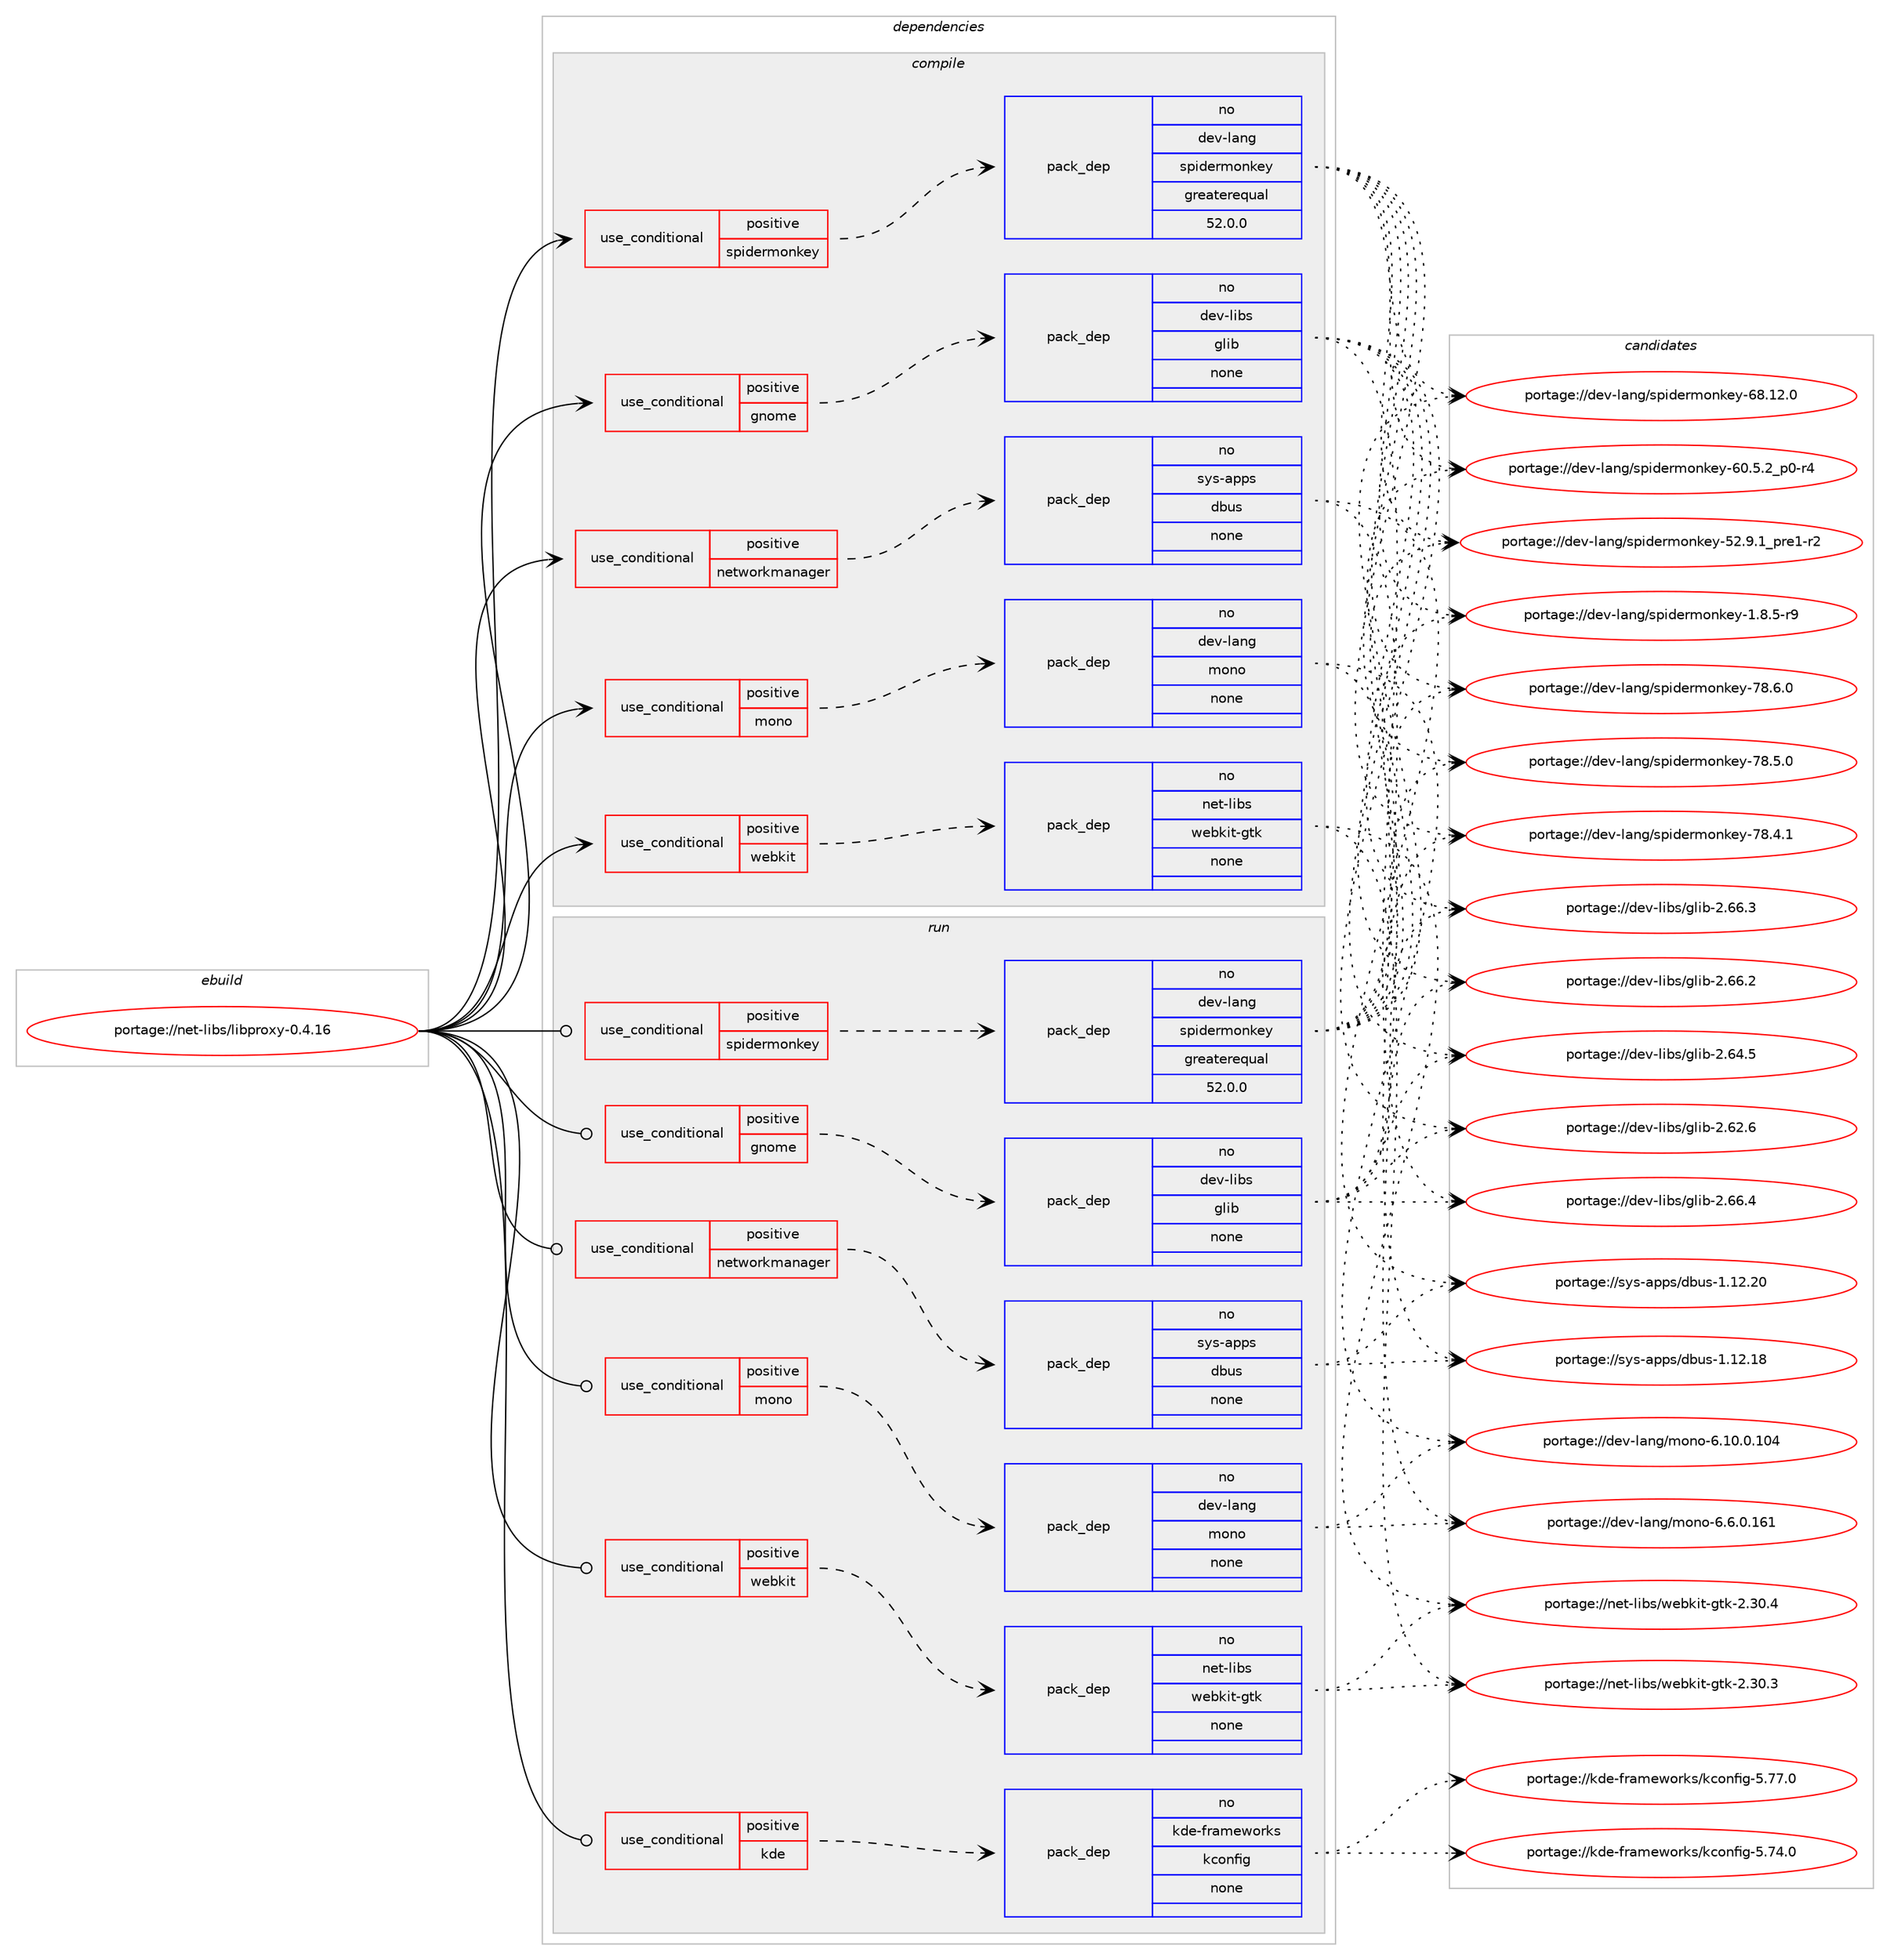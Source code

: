 digraph prolog {

# *************
# Graph options
# *************

newrank=true;
concentrate=true;
compound=true;
graph [rankdir=LR,fontname=Helvetica,fontsize=10,ranksep=1.5];#, ranksep=2.5, nodesep=0.2];
edge  [arrowhead=vee];
node  [fontname=Helvetica,fontsize=10];

# **********
# The ebuild
# **********

subgraph cluster_leftcol {
color=gray;
rank=same;
label=<<i>ebuild</i>>;
id [label="portage://net-libs/libproxy-0.4.16", color=red, width=4, href="../net-libs/libproxy-0.4.16.svg"];
}

# ****************
# The dependencies
# ****************

subgraph cluster_midcol {
color=gray;
label=<<i>dependencies</i>>;
subgraph cluster_compile {
fillcolor="#eeeeee";
style=filled;
label=<<i>compile</i>>;
subgraph cond3274 {
dependency11630 [label=<<TABLE BORDER="0" CELLBORDER="1" CELLSPACING="0" CELLPADDING="4"><TR><TD ROWSPAN="3" CELLPADDING="10">use_conditional</TD></TR><TR><TD>positive</TD></TR><TR><TD>gnome</TD></TR></TABLE>>, shape=none, color=red];
subgraph pack8239 {
dependency11631 [label=<<TABLE BORDER="0" CELLBORDER="1" CELLSPACING="0" CELLPADDING="4" WIDTH="220"><TR><TD ROWSPAN="6" CELLPADDING="30">pack_dep</TD></TR><TR><TD WIDTH="110">no</TD></TR><TR><TD>dev-libs</TD></TR><TR><TD>glib</TD></TR><TR><TD>none</TD></TR><TR><TD></TD></TR></TABLE>>, shape=none, color=blue];
}
dependency11630:e -> dependency11631:w [weight=20,style="dashed",arrowhead="vee"];
}
id:e -> dependency11630:w [weight=20,style="solid",arrowhead="vee"];
subgraph cond3275 {
dependency11632 [label=<<TABLE BORDER="0" CELLBORDER="1" CELLSPACING="0" CELLPADDING="4"><TR><TD ROWSPAN="3" CELLPADDING="10">use_conditional</TD></TR><TR><TD>positive</TD></TR><TR><TD>mono</TD></TR></TABLE>>, shape=none, color=red];
subgraph pack8240 {
dependency11633 [label=<<TABLE BORDER="0" CELLBORDER="1" CELLSPACING="0" CELLPADDING="4" WIDTH="220"><TR><TD ROWSPAN="6" CELLPADDING="30">pack_dep</TD></TR><TR><TD WIDTH="110">no</TD></TR><TR><TD>dev-lang</TD></TR><TR><TD>mono</TD></TR><TR><TD>none</TD></TR><TR><TD></TD></TR></TABLE>>, shape=none, color=blue];
}
dependency11632:e -> dependency11633:w [weight=20,style="dashed",arrowhead="vee"];
}
id:e -> dependency11632:w [weight=20,style="solid",arrowhead="vee"];
subgraph cond3276 {
dependency11634 [label=<<TABLE BORDER="0" CELLBORDER="1" CELLSPACING="0" CELLPADDING="4"><TR><TD ROWSPAN="3" CELLPADDING="10">use_conditional</TD></TR><TR><TD>positive</TD></TR><TR><TD>networkmanager</TD></TR></TABLE>>, shape=none, color=red];
subgraph pack8241 {
dependency11635 [label=<<TABLE BORDER="0" CELLBORDER="1" CELLSPACING="0" CELLPADDING="4" WIDTH="220"><TR><TD ROWSPAN="6" CELLPADDING="30">pack_dep</TD></TR><TR><TD WIDTH="110">no</TD></TR><TR><TD>sys-apps</TD></TR><TR><TD>dbus</TD></TR><TR><TD>none</TD></TR><TR><TD></TD></TR></TABLE>>, shape=none, color=blue];
}
dependency11634:e -> dependency11635:w [weight=20,style="dashed",arrowhead="vee"];
}
id:e -> dependency11634:w [weight=20,style="solid",arrowhead="vee"];
subgraph cond3277 {
dependency11636 [label=<<TABLE BORDER="0" CELLBORDER="1" CELLSPACING="0" CELLPADDING="4"><TR><TD ROWSPAN="3" CELLPADDING="10">use_conditional</TD></TR><TR><TD>positive</TD></TR><TR><TD>spidermonkey</TD></TR></TABLE>>, shape=none, color=red];
subgraph pack8242 {
dependency11637 [label=<<TABLE BORDER="0" CELLBORDER="1" CELLSPACING="0" CELLPADDING="4" WIDTH="220"><TR><TD ROWSPAN="6" CELLPADDING="30">pack_dep</TD></TR><TR><TD WIDTH="110">no</TD></TR><TR><TD>dev-lang</TD></TR><TR><TD>spidermonkey</TD></TR><TR><TD>greaterequal</TD></TR><TR><TD>52.0.0</TD></TR></TABLE>>, shape=none, color=blue];
}
dependency11636:e -> dependency11637:w [weight=20,style="dashed",arrowhead="vee"];
}
id:e -> dependency11636:w [weight=20,style="solid",arrowhead="vee"];
subgraph cond3278 {
dependency11638 [label=<<TABLE BORDER="0" CELLBORDER="1" CELLSPACING="0" CELLPADDING="4"><TR><TD ROWSPAN="3" CELLPADDING="10">use_conditional</TD></TR><TR><TD>positive</TD></TR><TR><TD>webkit</TD></TR></TABLE>>, shape=none, color=red];
subgraph pack8243 {
dependency11639 [label=<<TABLE BORDER="0" CELLBORDER="1" CELLSPACING="0" CELLPADDING="4" WIDTH="220"><TR><TD ROWSPAN="6" CELLPADDING="30">pack_dep</TD></TR><TR><TD WIDTH="110">no</TD></TR><TR><TD>net-libs</TD></TR><TR><TD>webkit-gtk</TD></TR><TR><TD>none</TD></TR><TR><TD></TD></TR></TABLE>>, shape=none, color=blue];
}
dependency11638:e -> dependency11639:w [weight=20,style="dashed",arrowhead="vee"];
}
id:e -> dependency11638:w [weight=20,style="solid",arrowhead="vee"];
}
subgraph cluster_compileandrun {
fillcolor="#eeeeee";
style=filled;
label=<<i>compile and run</i>>;
}
subgraph cluster_run {
fillcolor="#eeeeee";
style=filled;
label=<<i>run</i>>;
subgraph cond3279 {
dependency11640 [label=<<TABLE BORDER="0" CELLBORDER="1" CELLSPACING="0" CELLPADDING="4"><TR><TD ROWSPAN="3" CELLPADDING="10">use_conditional</TD></TR><TR><TD>positive</TD></TR><TR><TD>gnome</TD></TR></TABLE>>, shape=none, color=red];
subgraph pack8244 {
dependency11641 [label=<<TABLE BORDER="0" CELLBORDER="1" CELLSPACING="0" CELLPADDING="4" WIDTH="220"><TR><TD ROWSPAN="6" CELLPADDING="30">pack_dep</TD></TR><TR><TD WIDTH="110">no</TD></TR><TR><TD>dev-libs</TD></TR><TR><TD>glib</TD></TR><TR><TD>none</TD></TR><TR><TD></TD></TR></TABLE>>, shape=none, color=blue];
}
dependency11640:e -> dependency11641:w [weight=20,style="dashed",arrowhead="vee"];
}
id:e -> dependency11640:w [weight=20,style="solid",arrowhead="odot"];
subgraph cond3280 {
dependency11642 [label=<<TABLE BORDER="0" CELLBORDER="1" CELLSPACING="0" CELLPADDING="4"><TR><TD ROWSPAN="3" CELLPADDING="10">use_conditional</TD></TR><TR><TD>positive</TD></TR><TR><TD>kde</TD></TR></TABLE>>, shape=none, color=red];
subgraph pack8245 {
dependency11643 [label=<<TABLE BORDER="0" CELLBORDER="1" CELLSPACING="0" CELLPADDING="4" WIDTH="220"><TR><TD ROWSPAN="6" CELLPADDING="30">pack_dep</TD></TR><TR><TD WIDTH="110">no</TD></TR><TR><TD>kde-frameworks</TD></TR><TR><TD>kconfig</TD></TR><TR><TD>none</TD></TR><TR><TD></TD></TR></TABLE>>, shape=none, color=blue];
}
dependency11642:e -> dependency11643:w [weight=20,style="dashed",arrowhead="vee"];
}
id:e -> dependency11642:w [weight=20,style="solid",arrowhead="odot"];
subgraph cond3281 {
dependency11644 [label=<<TABLE BORDER="0" CELLBORDER="1" CELLSPACING="0" CELLPADDING="4"><TR><TD ROWSPAN="3" CELLPADDING="10">use_conditional</TD></TR><TR><TD>positive</TD></TR><TR><TD>mono</TD></TR></TABLE>>, shape=none, color=red];
subgraph pack8246 {
dependency11645 [label=<<TABLE BORDER="0" CELLBORDER="1" CELLSPACING="0" CELLPADDING="4" WIDTH="220"><TR><TD ROWSPAN="6" CELLPADDING="30">pack_dep</TD></TR><TR><TD WIDTH="110">no</TD></TR><TR><TD>dev-lang</TD></TR><TR><TD>mono</TD></TR><TR><TD>none</TD></TR><TR><TD></TD></TR></TABLE>>, shape=none, color=blue];
}
dependency11644:e -> dependency11645:w [weight=20,style="dashed",arrowhead="vee"];
}
id:e -> dependency11644:w [weight=20,style="solid",arrowhead="odot"];
subgraph cond3282 {
dependency11646 [label=<<TABLE BORDER="0" CELLBORDER="1" CELLSPACING="0" CELLPADDING="4"><TR><TD ROWSPAN="3" CELLPADDING="10">use_conditional</TD></TR><TR><TD>positive</TD></TR><TR><TD>networkmanager</TD></TR></TABLE>>, shape=none, color=red];
subgraph pack8247 {
dependency11647 [label=<<TABLE BORDER="0" CELLBORDER="1" CELLSPACING="0" CELLPADDING="4" WIDTH="220"><TR><TD ROWSPAN="6" CELLPADDING="30">pack_dep</TD></TR><TR><TD WIDTH="110">no</TD></TR><TR><TD>sys-apps</TD></TR><TR><TD>dbus</TD></TR><TR><TD>none</TD></TR><TR><TD></TD></TR></TABLE>>, shape=none, color=blue];
}
dependency11646:e -> dependency11647:w [weight=20,style="dashed",arrowhead="vee"];
}
id:e -> dependency11646:w [weight=20,style="solid",arrowhead="odot"];
subgraph cond3283 {
dependency11648 [label=<<TABLE BORDER="0" CELLBORDER="1" CELLSPACING="0" CELLPADDING="4"><TR><TD ROWSPAN="3" CELLPADDING="10">use_conditional</TD></TR><TR><TD>positive</TD></TR><TR><TD>spidermonkey</TD></TR></TABLE>>, shape=none, color=red];
subgraph pack8248 {
dependency11649 [label=<<TABLE BORDER="0" CELLBORDER="1" CELLSPACING="0" CELLPADDING="4" WIDTH="220"><TR><TD ROWSPAN="6" CELLPADDING="30">pack_dep</TD></TR><TR><TD WIDTH="110">no</TD></TR><TR><TD>dev-lang</TD></TR><TR><TD>spidermonkey</TD></TR><TR><TD>greaterequal</TD></TR><TR><TD>52.0.0</TD></TR></TABLE>>, shape=none, color=blue];
}
dependency11648:e -> dependency11649:w [weight=20,style="dashed",arrowhead="vee"];
}
id:e -> dependency11648:w [weight=20,style="solid",arrowhead="odot"];
subgraph cond3284 {
dependency11650 [label=<<TABLE BORDER="0" CELLBORDER="1" CELLSPACING="0" CELLPADDING="4"><TR><TD ROWSPAN="3" CELLPADDING="10">use_conditional</TD></TR><TR><TD>positive</TD></TR><TR><TD>webkit</TD></TR></TABLE>>, shape=none, color=red];
subgraph pack8249 {
dependency11651 [label=<<TABLE BORDER="0" CELLBORDER="1" CELLSPACING="0" CELLPADDING="4" WIDTH="220"><TR><TD ROWSPAN="6" CELLPADDING="30">pack_dep</TD></TR><TR><TD WIDTH="110">no</TD></TR><TR><TD>net-libs</TD></TR><TR><TD>webkit-gtk</TD></TR><TR><TD>none</TD></TR><TR><TD></TD></TR></TABLE>>, shape=none, color=blue];
}
dependency11650:e -> dependency11651:w [weight=20,style="dashed",arrowhead="vee"];
}
id:e -> dependency11650:w [weight=20,style="solid",arrowhead="odot"];
}
}

# **************
# The candidates
# **************

subgraph cluster_choices {
rank=same;
color=gray;
label=<<i>candidates</i>>;

subgraph choice8239 {
color=black;
nodesep=1;
choice1001011184510810598115471031081059845504654544652 [label="portage://dev-libs/glib-2.66.4", color=red, width=4,href="../dev-libs/glib-2.66.4.svg"];
choice1001011184510810598115471031081059845504654544651 [label="portage://dev-libs/glib-2.66.3", color=red, width=4,href="../dev-libs/glib-2.66.3.svg"];
choice1001011184510810598115471031081059845504654544650 [label="portage://dev-libs/glib-2.66.2", color=red, width=4,href="../dev-libs/glib-2.66.2.svg"];
choice1001011184510810598115471031081059845504654524653 [label="portage://dev-libs/glib-2.64.5", color=red, width=4,href="../dev-libs/glib-2.64.5.svg"];
choice1001011184510810598115471031081059845504654504654 [label="portage://dev-libs/glib-2.62.6", color=red, width=4,href="../dev-libs/glib-2.62.6.svg"];
dependency11631:e -> choice1001011184510810598115471031081059845504654544652:w [style=dotted,weight="100"];
dependency11631:e -> choice1001011184510810598115471031081059845504654544651:w [style=dotted,weight="100"];
dependency11631:e -> choice1001011184510810598115471031081059845504654544650:w [style=dotted,weight="100"];
dependency11631:e -> choice1001011184510810598115471031081059845504654524653:w [style=dotted,weight="100"];
dependency11631:e -> choice1001011184510810598115471031081059845504654504654:w [style=dotted,weight="100"];
}
subgraph choice8240 {
color=black;
nodesep=1;
choice10010111845108971101034710911111011145544654464846495449 [label="portage://dev-lang/mono-6.6.0.161", color=red, width=4,href="../dev-lang/mono-6.6.0.161.svg"];
choice1001011184510897110103471091111101114554464948464846494852 [label="portage://dev-lang/mono-6.10.0.104", color=red, width=4,href="../dev-lang/mono-6.10.0.104.svg"];
dependency11633:e -> choice10010111845108971101034710911111011145544654464846495449:w [style=dotted,weight="100"];
dependency11633:e -> choice1001011184510897110103471091111101114554464948464846494852:w [style=dotted,weight="100"];
}
subgraph choice8241 {
color=black;
nodesep=1;
choice115121115459711211211547100981171154549464950465048 [label="portage://sys-apps/dbus-1.12.20", color=red, width=4,href="../sys-apps/dbus-1.12.20.svg"];
choice115121115459711211211547100981171154549464950464956 [label="portage://sys-apps/dbus-1.12.18", color=red, width=4,href="../sys-apps/dbus-1.12.18.svg"];
dependency11635:e -> choice115121115459711211211547100981171154549464950465048:w [style=dotted,weight="100"];
dependency11635:e -> choice115121115459711211211547100981171154549464950464956:w [style=dotted,weight="100"];
}
subgraph choice8242 {
color=black;
nodesep=1;
choice10010111845108971101034711511210510010111410911111010710112145555646544648 [label="portage://dev-lang/spidermonkey-78.6.0", color=red, width=4,href="../dev-lang/spidermonkey-78.6.0.svg"];
choice10010111845108971101034711511210510010111410911111010710112145555646534648 [label="portage://dev-lang/spidermonkey-78.5.0", color=red, width=4,href="../dev-lang/spidermonkey-78.5.0.svg"];
choice10010111845108971101034711511210510010111410911111010710112145555646524649 [label="portage://dev-lang/spidermonkey-78.4.1", color=red, width=4,href="../dev-lang/spidermonkey-78.4.1.svg"];
choice1001011184510897110103471151121051001011141091111101071011214554564649504648 [label="portage://dev-lang/spidermonkey-68.12.0", color=red, width=4,href="../dev-lang/spidermonkey-68.12.0.svg"];
choice1001011184510897110103471151121051001011141091111101071011214554484653465095112484511452 [label="portage://dev-lang/spidermonkey-60.5.2_p0-r4", color=red, width=4,href="../dev-lang/spidermonkey-60.5.2_p0-r4.svg"];
choice1001011184510897110103471151121051001011141091111101071011214553504657464995112114101494511450 [label="portage://dev-lang/spidermonkey-52.9.1_pre1-r2", color=red, width=4,href="../dev-lang/spidermonkey-52.9.1_pre1-r2.svg"];
choice1001011184510897110103471151121051001011141091111101071011214549465646534511457 [label="portage://dev-lang/spidermonkey-1.8.5-r9", color=red, width=4,href="../dev-lang/spidermonkey-1.8.5-r9.svg"];
dependency11637:e -> choice10010111845108971101034711511210510010111410911111010710112145555646544648:w [style=dotted,weight="100"];
dependency11637:e -> choice10010111845108971101034711511210510010111410911111010710112145555646534648:w [style=dotted,weight="100"];
dependency11637:e -> choice10010111845108971101034711511210510010111410911111010710112145555646524649:w [style=dotted,weight="100"];
dependency11637:e -> choice1001011184510897110103471151121051001011141091111101071011214554564649504648:w [style=dotted,weight="100"];
dependency11637:e -> choice1001011184510897110103471151121051001011141091111101071011214554484653465095112484511452:w [style=dotted,weight="100"];
dependency11637:e -> choice1001011184510897110103471151121051001011141091111101071011214553504657464995112114101494511450:w [style=dotted,weight="100"];
dependency11637:e -> choice1001011184510897110103471151121051001011141091111101071011214549465646534511457:w [style=dotted,weight="100"];
}
subgraph choice8243 {
color=black;
nodesep=1;
choice110101116451081059811547119101981071051164510311610745504651484652 [label="portage://net-libs/webkit-gtk-2.30.4", color=red, width=4,href="../net-libs/webkit-gtk-2.30.4.svg"];
choice110101116451081059811547119101981071051164510311610745504651484651 [label="portage://net-libs/webkit-gtk-2.30.3", color=red, width=4,href="../net-libs/webkit-gtk-2.30.3.svg"];
dependency11639:e -> choice110101116451081059811547119101981071051164510311610745504651484652:w [style=dotted,weight="100"];
dependency11639:e -> choice110101116451081059811547119101981071051164510311610745504651484651:w [style=dotted,weight="100"];
}
subgraph choice8244 {
color=black;
nodesep=1;
choice1001011184510810598115471031081059845504654544652 [label="portage://dev-libs/glib-2.66.4", color=red, width=4,href="../dev-libs/glib-2.66.4.svg"];
choice1001011184510810598115471031081059845504654544651 [label="portage://dev-libs/glib-2.66.3", color=red, width=4,href="../dev-libs/glib-2.66.3.svg"];
choice1001011184510810598115471031081059845504654544650 [label="portage://dev-libs/glib-2.66.2", color=red, width=4,href="../dev-libs/glib-2.66.2.svg"];
choice1001011184510810598115471031081059845504654524653 [label="portage://dev-libs/glib-2.64.5", color=red, width=4,href="../dev-libs/glib-2.64.5.svg"];
choice1001011184510810598115471031081059845504654504654 [label="portage://dev-libs/glib-2.62.6", color=red, width=4,href="../dev-libs/glib-2.62.6.svg"];
dependency11641:e -> choice1001011184510810598115471031081059845504654544652:w [style=dotted,weight="100"];
dependency11641:e -> choice1001011184510810598115471031081059845504654544651:w [style=dotted,weight="100"];
dependency11641:e -> choice1001011184510810598115471031081059845504654544650:w [style=dotted,weight="100"];
dependency11641:e -> choice1001011184510810598115471031081059845504654524653:w [style=dotted,weight="100"];
dependency11641:e -> choice1001011184510810598115471031081059845504654504654:w [style=dotted,weight="100"];
}
subgraph choice8245 {
color=black;
nodesep=1;
choice1071001014510211497109101119111114107115471079911111010210510345534655554648 [label="portage://kde-frameworks/kconfig-5.77.0", color=red, width=4,href="../kde-frameworks/kconfig-5.77.0.svg"];
choice1071001014510211497109101119111114107115471079911111010210510345534655524648 [label="portage://kde-frameworks/kconfig-5.74.0", color=red, width=4,href="../kde-frameworks/kconfig-5.74.0.svg"];
dependency11643:e -> choice1071001014510211497109101119111114107115471079911111010210510345534655554648:w [style=dotted,weight="100"];
dependency11643:e -> choice1071001014510211497109101119111114107115471079911111010210510345534655524648:w [style=dotted,weight="100"];
}
subgraph choice8246 {
color=black;
nodesep=1;
choice10010111845108971101034710911111011145544654464846495449 [label="portage://dev-lang/mono-6.6.0.161", color=red, width=4,href="../dev-lang/mono-6.6.0.161.svg"];
choice1001011184510897110103471091111101114554464948464846494852 [label="portage://dev-lang/mono-6.10.0.104", color=red, width=4,href="../dev-lang/mono-6.10.0.104.svg"];
dependency11645:e -> choice10010111845108971101034710911111011145544654464846495449:w [style=dotted,weight="100"];
dependency11645:e -> choice1001011184510897110103471091111101114554464948464846494852:w [style=dotted,weight="100"];
}
subgraph choice8247 {
color=black;
nodesep=1;
choice115121115459711211211547100981171154549464950465048 [label="portage://sys-apps/dbus-1.12.20", color=red, width=4,href="../sys-apps/dbus-1.12.20.svg"];
choice115121115459711211211547100981171154549464950464956 [label="portage://sys-apps/dbus-1.12.18", color=red, width=4,href="../sys-apps/dbus-1.12.18.svg"];
dependency11647:e -> choice115121115459711211211547100981171154549464950465048:w [style=dotted,weight="100"];
dependency11647:e -> choice115121115459711211211547100981171154549464950464956:w [style=dotted,weight="100"];
}
subgraph choice8248 {
color=black;
nodesep=1;
choice10010111845108971101034711511210510010111410911111010710112145555646544648 [label="portage://dev-lang/spidermonkey-78.6.0", color=red, width=4,href="../dev-lang/spidermonkey-78.6.0.svg"];
choice10010111845108971101034711511210510010111410911111010710112145555646534648 [label="portage://dev-lang/spidermonkey-78.5.0", color=red, width=4,href="../dev-lang/spidermonkey-78.5.0.svg"];
choice10010111845108971101034711511210510010111410911111010710112145555646524649 [label="portage://dev-lang/spidermonkey-78.4.1", color=red, width=4,href="../dev-lang/spidermonkey-78.4.1.svg"];
choice1001011184510897110103471151121051001011141091111101071011214554564649504648 [label="portage://dev-lang/spidermonkey-68.12.0", color=red, width=4,href="../dev-lang/spidermonkey-68.12.0.svg"];
choice1001011184510897110103471151121051001011141091111101071011214554484653465095112484511452 [label="portage://dev-lang/spidermonkey-60.5.2_p0-r4", color=red, width=4,href="../dev-lang/spidermonkey-60.5.2_p0-r4.svg"];
choice1001011184510897110103471151121051001011141091111101071011214553504657464995112114101494511450 [label="portage://dev-lang/spidermonkey-52.9.1_pre1-r2", color=red, width=4,href="../dev-lang/spidermonkey-52.9.1_pre1-r2.svg"];
choice1001011184510897110103471151121051001011141091111101071011214549465646534511457 [label="portage://dev-lang/spidermonkey-1.8.5-r9", color=red, width=4,href="../dev-lang/spidermonkey-1.8.5-r9.svg"];
dependency11649:e -> choice10010111845108971101034711511210510010111410911111010710112145555646544648:w [style=dotted,weight="100"];
dependency11649:e -> choice10010111845108971101034711511210510010111410911111010710112145555646534648:w [style=dotted,weight="100"];
dependency11649:e -> choice10010111845108971101034711511210510010111410911111010710112145555646524649:w [style=dotted,weight="100"];
dependency11649:e -> choice1001011184510897110103471151121051001011141091111101071011214554564649504648:w [style=dotted,weight="100"];
dependency11649:e -> choice1001011184510897110103471151121051001011141091111101071011214554484653465095112484511452:w [style=dotted,weight="100"];
dependency11649:e -> choice1001011184510897110103471151121051001011141091111101071011214553504657464995112114101494511450:w [style=dotted,weight="100"];
dependency11649:e -> choice1001011184510897110103471151121051001011141091111101071011214549465646534511457:w [style=dotted,weight="100"];
}
subgraph choice8249 {
color=black;
nodesep=1;
choice110101116451081059811547119101981071051164510311610745504651484652 [label="portage://net-libs/webkit-gtk-2.30.4", color=red, width=4,href="../net-libs/webkit-gtk-2.30.4.svg"];
choice110101116451081059811547119101981071051164510311610745504651484651 [label="portage://net-libs/webkit-gtk-2.30.3", color=red, width=4,href="../net-libs/webkit-gtk-2.30.3.svg"];
dependency11651:e -> choice110101116451081059811547119101981071051164510311610745504651484652:w [style=dotted,weight="100"];
dependency11651:e -> choice110101116451081059811547119101981071051164510311610745504651484651:w [style=dotted,weight="100"];
}
}

}
